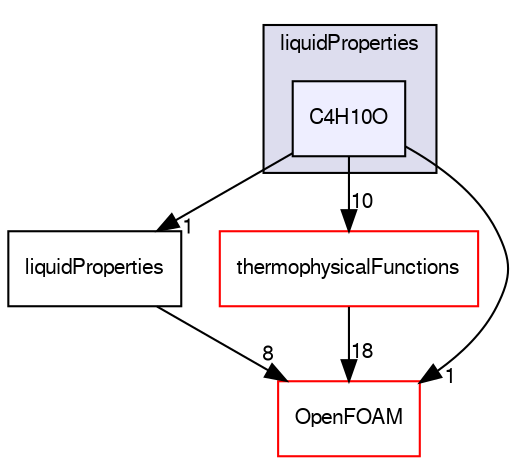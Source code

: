 digraph "src/thermophysicalModels/properties/liquidProperties/C4H10O" {
  bgcolor=transparent;
  compound=true
  node [ fontsize="10", fontname="FreeSans"];
  edge [ labelfontsize="10", labelfontname="FreeSans"];
  subgraph clusterdir_bfc4847ad5382b13ef47be8e41a5ff58 {
    graph [ bgcolor="#ddddee", pencolor="black", label="liquidProperties" fontname="FreeSans", fontsize="10", URL="dir_bfc4847ad5382b13ef47be8e41a5ff58.html"]
  dir_6408010f695b5e7f3d11e19ff618bfd9 [shape=box, label="C4H10O", style="filled", fillcolor="#eeeeff", pencolor="black", URL="dir_6408010f695b5e7f3d11e19ff618bfd9.html"];
  }
  dir_f264eb281aea58a95d7000fded14adc7 [shape=box label="liquidProperties" URL="dir_f264eb281aea58a95d7000fded14adc7.html"];
  dir_05d20c15c5fbf8a8f07c4f897848dece [shape=box label="thermophysicalFunctions" color="red" URL="dir_05d20c15c5fbf8a8f07c4f897848dece.html"];
  dir_c5473ff19b20e6ec4dfe5c310b3778a8 [shape=box label="OpenFOAM" color="red" URL="dir_c5473ff19b20e6ec4dfe5c310b3778a8.html"];
  dir_f264eb281aea58a95d7000fded14adc7->dir_c5473ff19b20e6ec4dfe5c310b3778a8 [headlabel="8", labeldistance=1.5 headhref="dir_002620_001732.html"];
  dir_05d20c15c5fbf8a8f07c4f897848dece->dir_c5473ff19b20e6ec4dfe5c310b3778a8 [headlabel="18", labeldistance=1.5 headhref="dir_002760_001732.html"];
  dir_6408010f695b5e7f3d11e19ff618bfd9->dir_f264eb281aea58a95d7000fded14adc7 [headlabel="1", labeldistance=1.5 headhref="dir_002606_002620.html"];
  dir_6408010f695b5e7f3d11e19ff618bfd9->dir_05d20c15c5fbf8a8f07c4f897848dece [headlabel="10", labeldistance=1.5 headhref="dir_002606_002760.html"];
  dir_6408010f695b5e7f3d11e19ff618bfd9->dir_c5473ff19b20e6ec4dfe5c310b3778a8 [headlabel="1", labeldistance=1.5 headhref="dir_002606_001732.html"];
}
